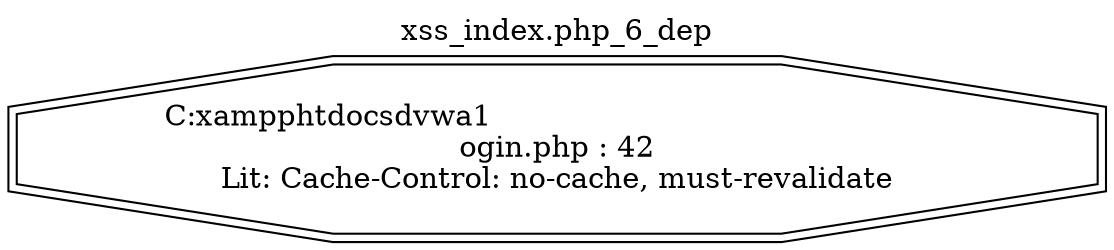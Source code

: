 digraph cfg {
  label="xss_index.php_6_dep";
  labelloc=t;
  n1 [shape=doubleoctagon, label="C:\xampp\htdocs\dvwa1\login.php : 42\nLit: Cache-Control: no-cache, must-revalidate\n"];
}
